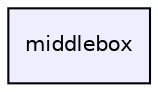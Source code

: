 digraph "middlebox" {
  compound=true
  node [ fontsize="10", fontname="Helvetica"];
  edge [ labelfontsize="10", labelfontname="Helvetica"];
  dir_69857173eeecb9eac696031a0ac0f2fc [shape=box, label="middlebox", style="filled", fillcolor="#eeeeff", pencolor="black", URL="dir_69857173eeecb9eac696031a0ac0f2fc.html"];
}
